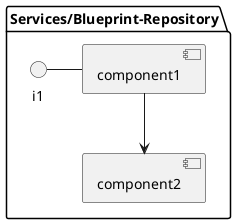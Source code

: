 @startuml

package "Services/Blueprint-Repository" {
component component1
component component2
interface i1

}
i1 - component1
component1 --> component2
@enduml
